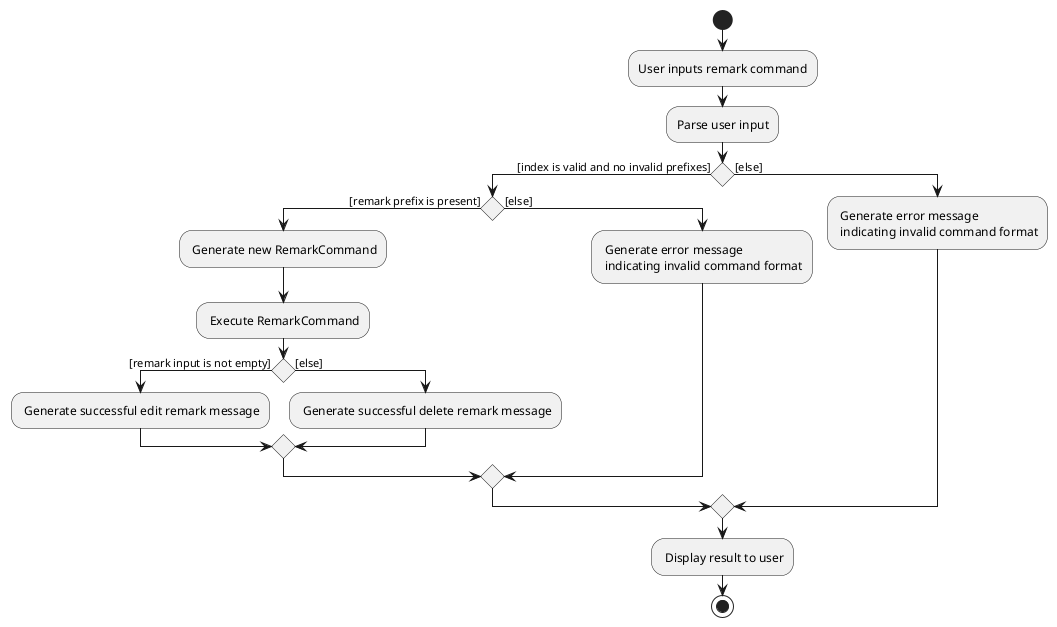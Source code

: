 @startuml
'https://plantuml.com/activity-diagram-beta

start
:User inputs remark command;
:Parse user input;
if () then ([index is valid and no invalid prefixes])
  if () then ([remark prefix is present])
  : Generate new RemarkCommand;
  : Execute RemarkCommand;
      if () then ([remark input is not empty])
       : Generate successful edit remark message;
      else ([else])
      : Generate successful delete remark message;
      endif
  else ([else])
  : Generate error message\n indicating invalid command format;
  endif
else ([else])
: Generate error message\n indicating invalid command format;
endif
: Display result to user;
stop

@enduml